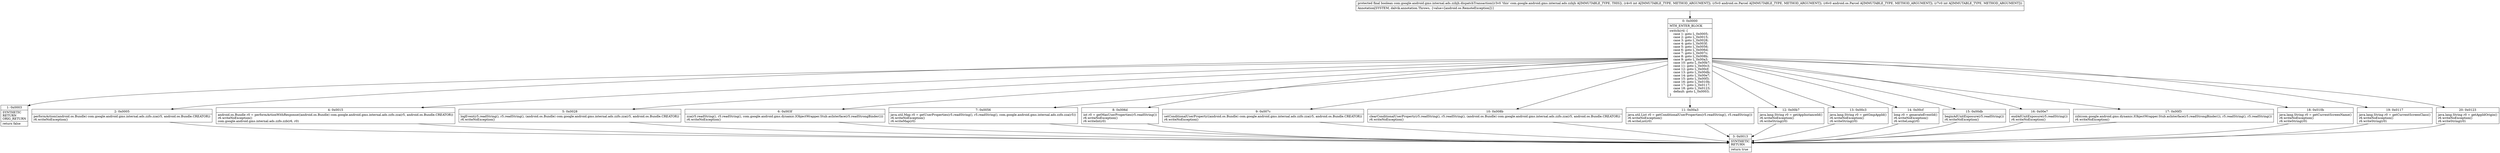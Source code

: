 digraph "CFG forcom.google.android.gms.internal.ads.zzbjh.dispatchTransaction(ILandroid\/os\/Parcel;Landroid\/os\/Parcel;I)Z" {
Node_0 [shape=record,label="{0\:\ 0x0000|MTH_ENTER_BLOCK\l|switch(r4) \{\l    case 1: goto L_0x0005;\l    case 2: goto L_0x0015;\l    case 3: goto L_0x0028;\l    case 4: goto L_0x003f;\l    case 5: goto L_0x0056;\l    case 6: goto L_0x006d;\l    case 7: goto L_0x007c;\l    case 8: goto L_0x008b;\l    case 9: goto L_0x00a3;\l    case 10: goto L_0x00b7;\l    case 11: goto L_0x00c3;\l    case 12: goto L_0x00cf;\l    case 13: goto L_0x00db;\l    case 14: goto L_0x00e7;\l    case 15: goto L_0x00f3;\l    case 16: goto L_0x010b;\l    case 17: goto L_0x0117;\l    case 18: goto L_0x0123;\l    default: goto L_0x0003;\l\}\l}"];
Node_1 [shape=record,label="{1\:\ 0x0003|SYNTHETIC\lRETURN\lORIG_RETURN\l|return false\l}"];
Node_2 [shape=record,label="{2\:\ 0x0005|performAction((android.os.Bundle) com.google.android.gms.internal.ads.zzfo.zza(r5, android.os.Bundle.CREATOR))\lr6.writeNoException()\l}"];
Node_3 [shape=record,label="{3\:\ 0x0013|SYNTHETIC\lRETURN\l|return true\l}"];
Node_4 [shape=record,label="{4\:\ 0x0015|android.os.Bundle r0 = performActionWithResponse((android.os.Bundle) com.google.android.gms.internal.ads.zzfo.zza(r5, android.os.Bundle.CREATOR))\lr6.writeNoException()\lcom.google.android.gms.internal.ads.zzfo.zzb(r6, r0)\l}"];
Node_5 [shape=record,label="{5\:\ 0x0028|logEvent(r5.readString(), r5.readString(), (android.os.Bundle) com.google.android.gms.internal.ads.zzfo.zza(r5, android.os.Bundle.CREATOR))\lr6.writeNoException()\l}"];
Node_6 [shape=record,label="{6\:\ 0x003f|zza(r5.readString(), r5.readString(), com.google.android.gms.dynamic.IObjectWrapper.Stub.asInterface(r5.readStrongBinder()))\lr6.writeNoException()\l}"];
Node_7 [shape=record,label="{7\:\ 0x0056|java.util.Map r0 = getUserProperties(r5.readString(), r5.readString(), com.google.android.gms.internal.ads.zzfo.zza(r5))\lr6.writeNoException()\lr6.writeMap(r0)\l}"];
Node_8 [shape=record,label="{8\:\ 0x006d|int r0 = getMaxUserProperties(r5.readString())\lr6.writeNoException()\lr6.writeInt(r0)\l}"];
Node_9 [shape=record,label="{9\:\ 0x007c|setConditionalUserProperty((android.os.Bundle) com.google.android.gms.internal.ads.zzfo.zza(r5, android.os.Bundle.CREATOR))\lr6.writeNoException()\l}"];
Node_10 [shape=record,label="{10\:\ 0x008b|clearConditionalUserProperty(r5.readString(), r5.readString(), (android.os.Bundle) com.google.android.gms.internal.ads.zzfo.zza(r5, android.os.Bundle.CREATOR))\lr6.writeNoException()\l}"];
Node_11 [shape=record,label="{11\:\ 0x00a3|java.util.List r0 = getConditionalUserProperties(r5.readString(), r5.readString())\lr6.writeNoException()\lr6.writeList(r0)\l}"];
Node_12 [shape=record,label="{12\:\ 0x00b7|java.lang.String r0 = getAppInstanceId()\lr6.writeNoException()\lr6.writeString(r0)\l}"];
Node_13 [shape=record,label="{13\:\ 0x00c3|java.lang.String r0 = getGmpAppId()\lr6.writeNoException()\lr6.writeString(r0)\l}"];
Node_14 [shape=record,label="{14\:\ 0x00cf|long r0 = generateEventId()\lr6.writeNoException()\lr6.writeLong(r0)\l}"];
Node_15 [shape=record,label="{15\:\ 0x00db|beginAdUnitExposure(r5.readString())\lr6.writeNoException()\l}"];
Node_16 [shape=record,label="{16\:\ 0x00e7|endAdUnitExposure(r5.readString())\lr6.writeNoException()\l}"];
Node_17 [shape=record,label="{17\:\ 0x00f3|zzb(com.google.android.gms.dynamic.IObjectWrapper.Stub.asInterface(r5.readStrongBinder()), r5.readString(), r5.readString())\lr6.writeNoException()\l}"];
Node_18 [shape=record,label="{18\:\ 0x010b|java.lang.String r0 = getCurrentScreenName()\lr6.writeNoException()\lr6.writeString(r0)\l}"];
Node_19 [shape=record,label="{19\:\ 0x0117|java.lang.String r0 = getCurrentScreenClass()\lr6.writeNoException()\lr6.writeString(r0)\l}"];
Node_20 [shape=record,label="{20\:\ 0x0123|java.lang.String r0 = getAppIdOrigin()\lr6.writeNoException()\lr6.writeString(r0)\l}"];
MethodNode[shape=record,label="{protected final boolean com.google.android.gms.internal.ads.zzbjh.dispatchTransaction((r3v0 'this' com.google.android.gms.internal.ads.zzbjh A[IMMUTABLE_TYPE, THIS]), (r4v0 int A[IMMUTABLE_TYPE, METHOD_ARGUMENT]), (r5v0 android.os.Parcel A[IMMUTABLE_TYPE, METHOD_ARGUMENT]), (r6v0 android.os.Parcel A[IMMUTABLE_TYPE, METHOD_ARGUMENT]), (r7v0 int A[IMMUTABLE_TYPE, METHOD_ARGUMENT]))  | Annotation[SYSTEM, dalvik.annotation.Throws, \{value=[android.os.RemoteException]\}]\l}"];
MethodNode -> Node_0;
Node_0 -> Node_1;
Node_0 -> Node_2;
Node_0 -> Node_4;
Node_0 -> Node_5;
Node_0 -> Node_6;
Node_0 -> Node_7;
Node_0 -> Node_8;
Node_0 -> Node_9;
Node_0 -> Node_10;
Node_0 -> Node_11;
Node_0 -> Node_12;
Node_0 -> Node_13;
Node_0 -> Node_14;
Node_0 -> Node_15;
Node_0 -> Node_16;
Node_0 -> Node_17;
Node_0 -> Node_18;
Node_0 -> Node_19;
Node_0 -> Node_20;
Node_2 -> Node_3;
Node_4 -> Node_3;
Node_5 -> Node_3;
Node_6 -> Node_3;
Node_7 -> Node_3;
Node_8 -> Node_3;
Node_9 -> Node_3;
Node_10 -> Node_3;
Node_11 -> Node_3;
Node_12 -> Node_3;
Node_13 -> Node_3;
Node_14 -> Node_3;
Node_15 -> Node_3;
Node_16 -> Node_3;
Node_17 -> Node_3;
Node_18 -> Node_3;
Node_19 -> Node_3;
Node_20 -> Node_3;
}

